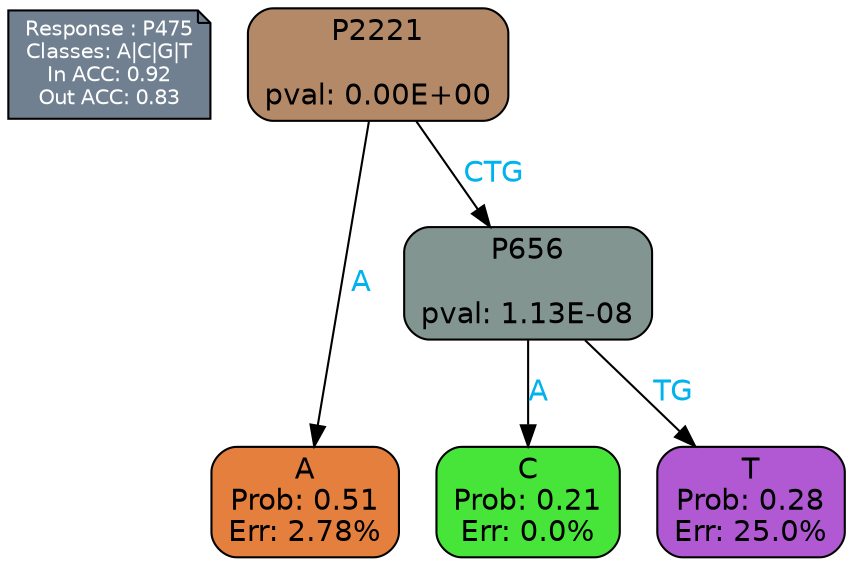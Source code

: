 digraph Tree {
node [shape=box, style="filled, rounded", color="black", fontname=helvetica] ;
graph [ranksep=equally, splines=polylines, bgcolor=transparent, dpi=600] ;
edge [fontname=helvetica] ;
LEGEND [label="Response : P475
Classes: A|C|G|T
In ACC: 0.92
Out ACC: 0.83
",shape=note,align=left,style=filled,fillcolor="slategray",fontcolor="white",fontsize=10];1 [label="P2221

pval: 0.00E+00", fillcolor="#b48967"] ;
2 [label="A
Prob: 0.51
Err: 2.78%", fillcolor="#e47f3d"] ;
3 [label="P656

pval: 1.13E-08", fillcolor="#839591"] ;
4 [label="C
Prob: 0.21
Err: 0.0%", fillcolor="#47e539"] ;
5 [label="T
Prob: 0.28
Err: 25.0%", fillcolor="#b059d3"] ;
1 -> 2 [label="A",fontcolor=deepskyblue2] ;
1 -> 3 [label="CTG",fontcolor=deepskyblue2] ;
3 -> 4 [label="A",fontcolor=deepskyblue2] ;
3 -> 5 [label="TG",fontcolor=deepskyblue2] ;
{rank = same; 2;4;5;}{rank = same; LEGEND;1;}}